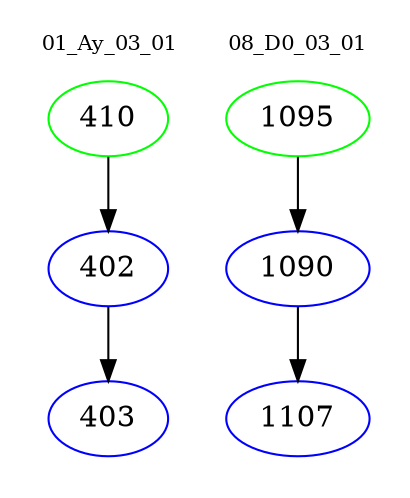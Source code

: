 digraph{
subgraph cluster_0 {
color = white
label = "01_Ay_03_01";
fontsize=10;
T0_410 [label="410", color="green"]
T0_410 -> T0_402 [color="black"]
T0_402 [label="402", color="blue"]
T0_402 -> T0_403 [color="black"]
T0_403 [label="403", color="blue"]
}
subgraph cluster_1 {
color = white
label = "08_D0_03_01";
fontsize=10;
T1_1095 [label="1095", color="green"]
T1_1095 -> T1_1090 [color="black"]
T1_1090 [label="1090", color="blue"]
T1_1090 -> T1_1107 [color="black"]
T1_1107 [label="1107", color="blue"]
}
}
